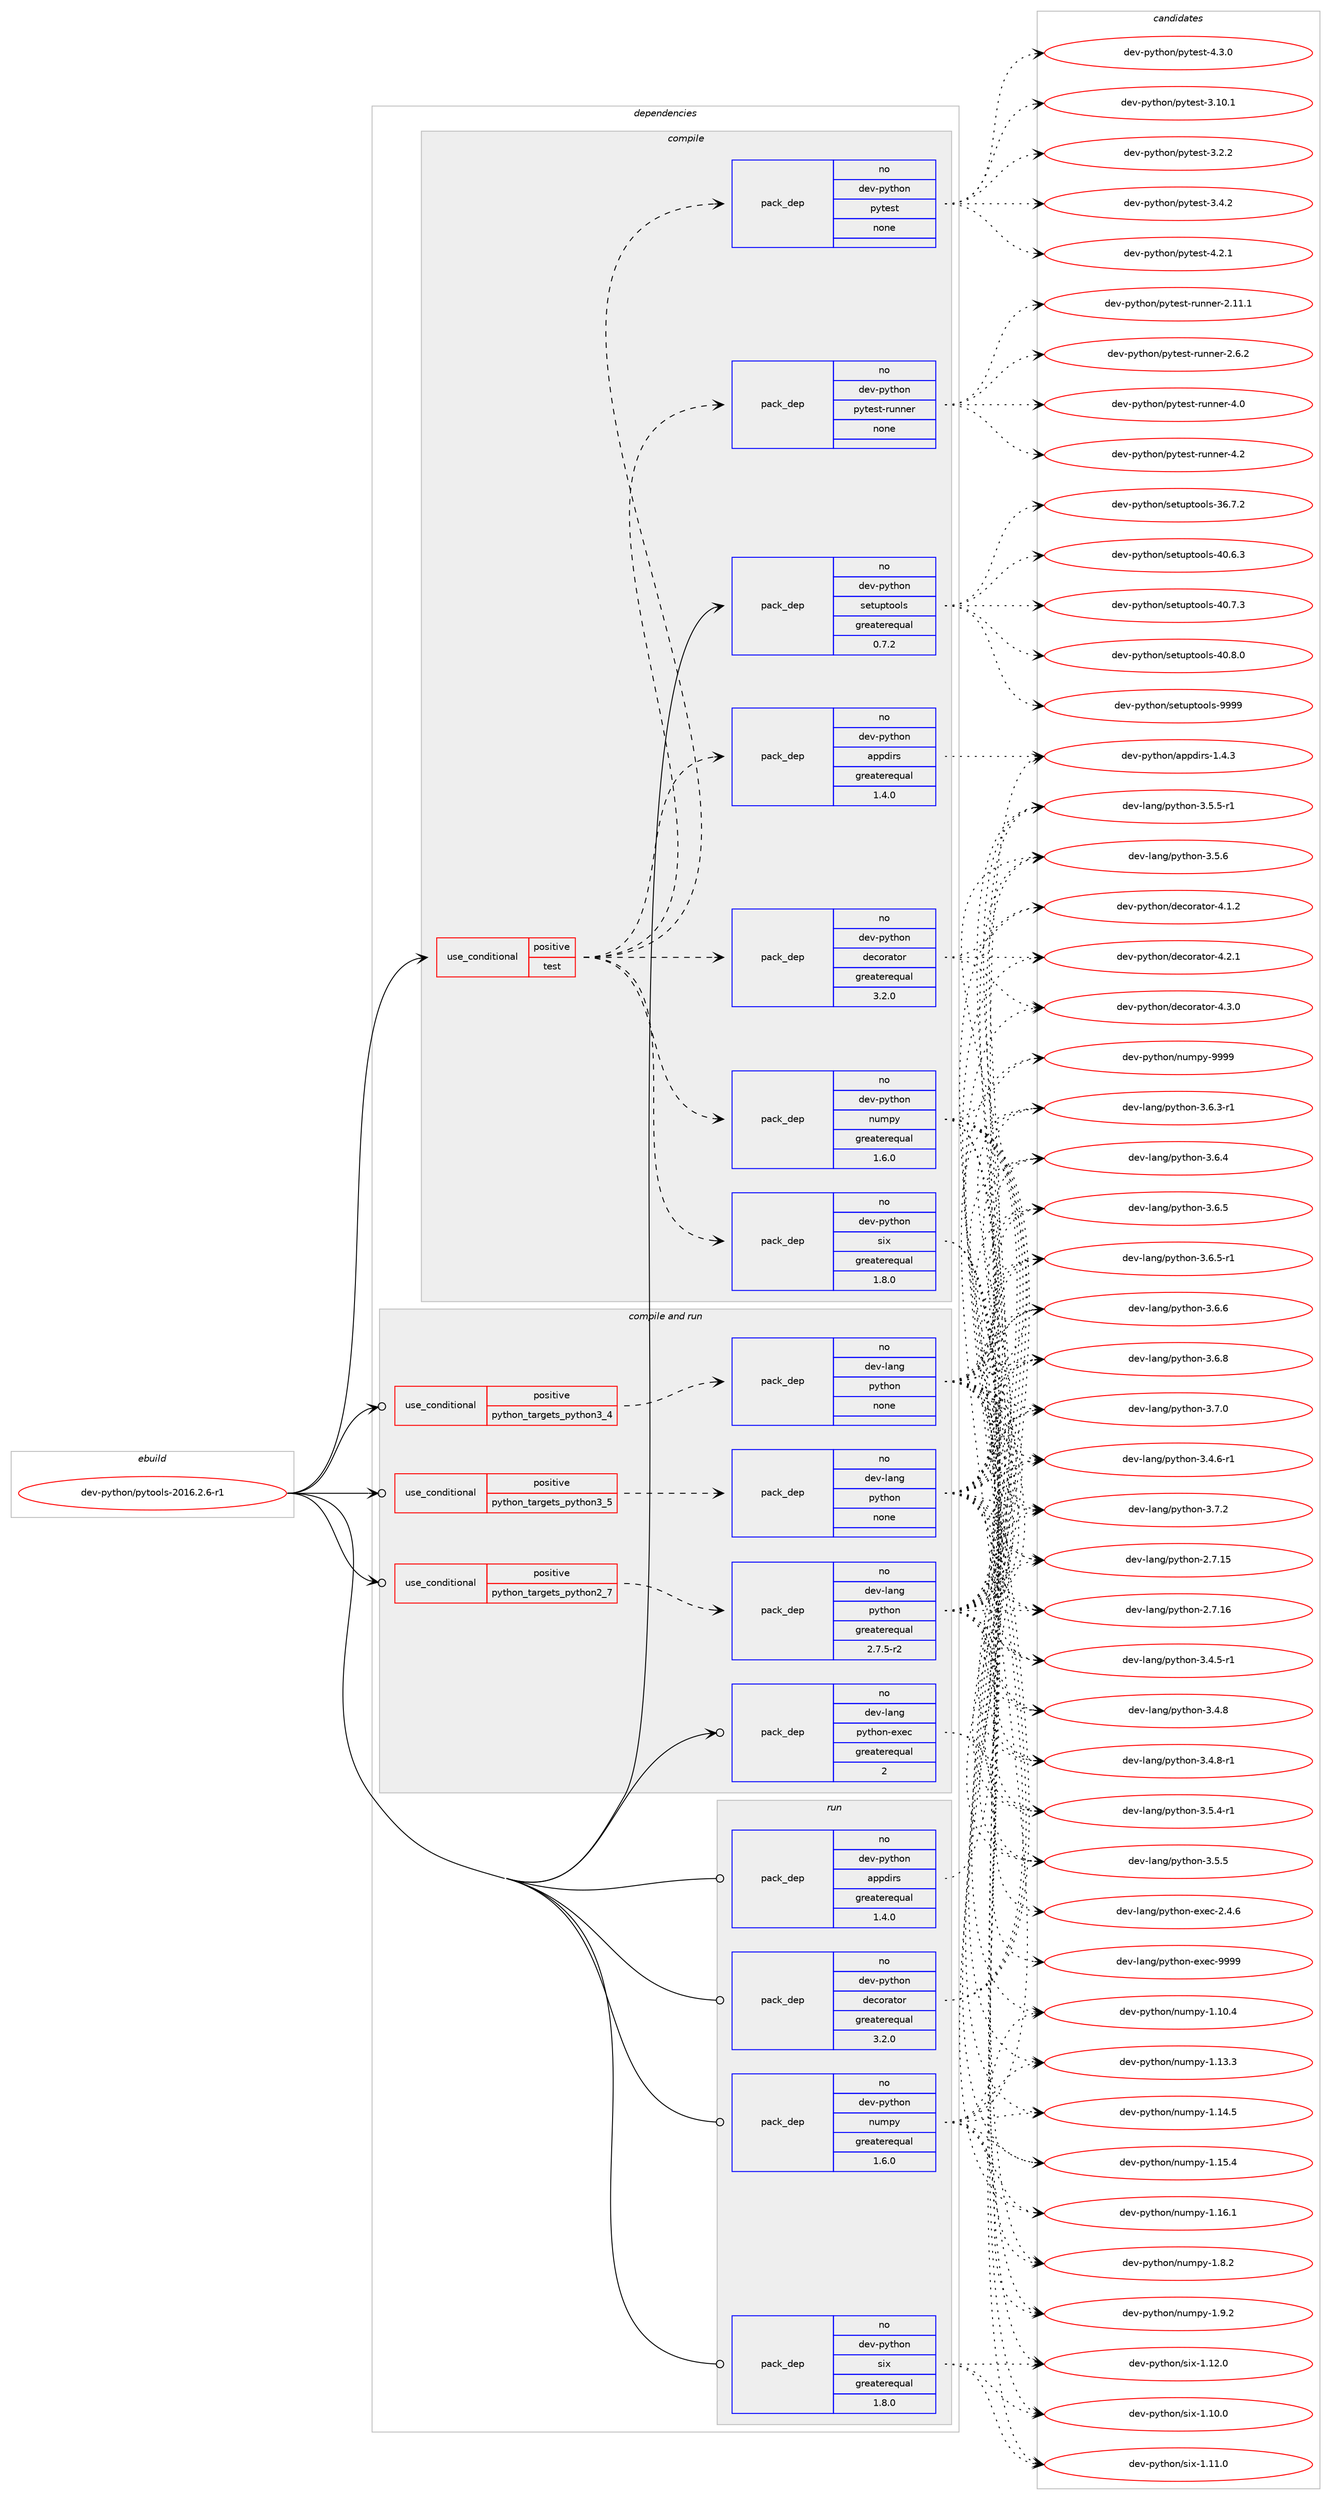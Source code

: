 digraph prolog {

# *************
# Graph options
# *************

newrank=true;
concentrate=true;
compound=true;
graph [rankdir=LR,fontname=Helvetica,fontsize=10,ranksep=1.5];#, ranksep=2.5, nodesep=0.2];
edge  [arrowhead=vee];
node  [fontname=Helvetica,fontsize=10];

# **********
# The ebuild
# **********

subgraph cluster_leftcol {
color=gray;
rank=same;
label=<<i>ebuild</i>>;
id [label="dev-python/pytools-2016.2.6-r1", color=red, width=4, href="../dev-python/pytools-2016.2.6-r1.svg"];
}

# ****************
# The dependencies
# ****************

subgraph cluster_midcol {
color=gray;
label=<<i>dependencies</i>>;
subgraph cluster_compile {
fillcolor="#eeeeee";
style=filled;
label=<<i>compile</i>>;
subgraph cond383255 {
dependency1437392 [label=<<TABLE BORDER="0" CELLBORDER="1" CELLSPACING="0" CELLPADDING="4"><TR><TD ROWSPAN="3" CELLPADDING="10">use_conditional</TD></TR><TR><TD>positive</TD></TR><TR><TD>test</TD></TR></TABLE>>, shape=none, color=red];
subgraph pack1030782 {
dependency1437393 [label=<<TABLE BORDER="0" CELLBORDER="1" CELLSPACING="0" CELLPADDING="4" WIDTH="220"><TR><TD ROWSPAN="6" CELLPADDING="30">pack_dep</TD></TR><TR><TD WIDTH="110">no</TD></TR><TR><TD>dev-python</TD></TR><TR><TD>appdirs</TD></TR><TR><TD>greaterequal</TD></TR><TR><TD>1.4.0</TD></TR></TABLE>>, shape=none, color=blue];
}
dependency1437392:e -> dependency1437393:w [weight=20,style="dashed",arrowhead="vee"];
subgraph pack1030783 {
dependency1437394 [label=<<TABLE BORDER="0" CELLBORDER="1" CELLSPACING="0" CELLPADDING="4" WIDTH="220"><TR><TD ROWSPAN="6" CELLPADDING="30">pack_dep</TD></TR><TR><TD WIDTH="110">no</TD></TR><TR><TD>dev-python</TD></TR><TR><TD>decorator</TD></TR><TR><TD>greaterequal</TD></TR><TR><TD>3.2.0</TD></TR></TABLE>>, shape=none, color=blue];
}
dependency1437392:e -> dependency1437394:w [weight=20,style="dashed",arrowhead="vee"];
subgraph pack1030784 {
dependency1437395 [label=<<TABLE BORDER="0" CELLBORDER="1" CELLSPACING="0" CELLPADDING="4" WIDTH="220"><TR><TD ROWSPAN="6" CELLPADDING="30">pack_dep</TD></TR><TR><TD WIDTH="110">no</TD></TR><TR><TD>dev-python</TD></TR><TR><TD>numpy</TD></TR><TR><TD>greaterequal</TD></TR><TR><TD>1.6.0</TD></TR></TABLE>>, shape=none, color=blue];
}
dependency1437392:e -> dependency1437395:w [weight=20,style="dashed",arrowhead="vee"];
subgraph pack1030785 {
dependency1437396 [label=<<TABLE BORDER="0" CELLBORDER="1" CELLSPACING="0" CELLPADDING="4" WIDTH="220"><TR><TD ROWSPAN="6" CELLPADDING="30">pack_dep</TD></TR><TR><TD WIDTH="110">no</TD></TR><TR><TD>dev-python</TD></TR><TR><TD>six</TD></TR><TR><TD>greaterequal</TD></TR><TR><TD>1.8.0</TD></TR></TABLE>>, shape=none, color=blue];
}
dependency1437392:e -> dependency1437396:w [weight=20,style="dashed",arrowhead="vee"];
subgraph pack1030786 {
dependency1437397 [label=<<TABLE BORDER="0" CELLBORDER="1" CELLSPACING="0" CELLPADDING="4" WIDTH="220"><TR><TD ROWSPAN="6" CELLPADDING="30">pack_dep</TD></TR><TR><TD WIDTH="110">no</TD></TR><TR><TD>dev-python</TD></TR><TR><TD>pytest</TD></TR><TR><TD>none</TD></TR><TR><TD></TD></TR></TABLE>>, shape=none, color=blue];
}
dependency1437392:e -> dependency1437397:w [weight=20,style="dashed",arrowhead="vee"];
subgraph pack1030787 {
dependency1437398 [label=<<TABLE BORDER="0" CELLBORDER="1" CELLSPACING="0" CELLPADDING="4" WIDTH="220"><TR><TD ROWSPAN="6" CELLPADDING="30">pack_dep</TD></TR><TR><TD WIDTH="110">no</TD></TR><TR><TD>dev-python</TD></TR><TR><TD>pytest-runner</TD></TR><TR><TD>none</TD></TR><TR><TD></TD></TR></TABLE>>, shape=none, color=blue];
}
dependency1437392:e -> dependency1437398:w [weight=20,style="dashed",arrowhead="vee"];
}
id:e -> dependency1437392:w [weight=20,style="solid",arrowhead="vee"];
subgraph pack1030788 {
dependency1437399 [label=<<TABLE BORDER="0" CELLBORDER="1" CELLSPACING="0" CELLPADDING="4" WIDTH="220"><TR><TD ROWSPAN="6" CELLPADDING="30">pack_dep</TD></TR><TR><TD WIDTH="110">no</TD></TR><TR><TD>dev-python</TD></TR><TR><TD>setuptools</TD></TR><TR><TD>greaterequal</TD></TR><TR><TD>0.7.2</TD></TR></TABLE>>, shape=none, color=blue];
}
id:e -> dependency1437399:w [weight=20,style="solid",arrowhead="vee"];
}
subgraph cluster_compileandrun {
fillcolor="#eeeeee";
style=filled;
label=<<i>compile and run</i>>;
subgraph cond383256 {
dependency1437400 [label=<<TABLE BORDER="0" CELLBORDER="1" CELLSPACING="0" CELLPADDING="4"><TR><TD ROWSPAN="3" CELLPADDING="10">use_conditional</TD></TR><TR><TD>positive</TD></TR><TR><TD>python_targets_python2_7</TD></TR></TABLE>>, shape=none, color=red];
subgraph pack1030789 {
dependency1437401 [label=<<TABLE BORDER="0" CELLBORDER="1" CELLSPACING="0" CELLPADDING="4" WIDTH="220"><TR><TD ROWSPAN="6" CELLPADDING="30">pack_dep</TD></TR><TR><TD WIDTH="110">no</TD></TR><TR><TD>dev-lang</TD></TR><TR><TD>python</TD></TR><TR><TD>greaterequal</TD></TR><TR><TD>2.7.5-r2</TD></TR></TABLE>>, shape=none, color=blue];
}
dependency1437400:e -> dependency1437401:w [weight=20,style="dashed",arrowhead="vee"];
}
id:e -> dependency1437400:w [weight=20,style="solid",arrowhead="odotvee"];
subgraph cond383257 {
dependency1437402 [label=<<TABLE BORDER="0" CELLBORDER="1" CELLSPACING="0" CELLPADDING="4"><TR><TD ROWSPAN="3" CELLPADDING="10">use_conditional</TD></TR><TR><TD>positive</TD></TR><TR><TD>python_targets_python3_4</TD></TR></TABLE>>, shape=none, color=red];
subgraph pack1030790 {
dependency1437403 [label=<<TABLE BORDER="0" CELLBORDER="1" CELLSPACING="0" CELLPADDING="4" WIDTH="220"><TR><TD ROWSPAN="6" CELLPADDING="30">pack_dep</TD></TR><TR><TD WIDTH="110">no</TD></TR><TR><TD>dev-lang</TD></TR><TR><TD>python</TD></TR><TR><TD>none</TD></TR><TR><TD></TD></TR></TABLE>>, shape=none, color=blue];
}
dependency1437402:e -> dependency1437403:w [weight=20,style="dashed",arrowhead="vee"];
}
id:e -> dependency1437402:w [weight=20,style="solid",arrowhead="odotvee"];
subgraph cond383258 {
dependency1437404 [label=<<TABLE BORDER="0" CELLBORDER="1" CELLSPACING="0" CELLPADDING="4"><TR><TD ROWSPAN="3" CELLPADDING="10">use_conditional</TD></TR><TR><TD>positive</TD></TR><TR><TD>python_targets_python3_5</TD></TR></TABLE>>, shape=none, color=red];
subgraph pack1030791 {
dependency1437405 [label=<<TABLE BORDER="0" CELLBORDER="1" CELLSPACING="0" CELLPADDING="4" WIDTH="220"><TR><TD ROWSPAN="6" CELLPADDING="30">pack_dep</TD></TR><TR><TD WIDTH="110">no</TD></TR><TR><TD>dev-lang</TD></TR><TR><TD>python</TD></TR><TR><TD>none</TD></TR><TR><TD></TD></TR></TABLE>>, shape=none, color=blue];
}
dependency1437404:e -> dependency1437405:w [weight=20,style="dashed",arrowhead="vee"];
}
id:e -> dependency1437404:w [weight=20,style="solid",arrowhead="odotvee"];
subgraph pack1030792 {
dependency1437406 [label=<<TABLE BORDER="0" CELLBORDER="1" CELLSPACING="0" CELLPADDING="4" WIDTH="220"><TR><TD ROWSPAN="6" CELLPADDING="30">pack_dep</TD></TR><TR><TD WIDTH="110">no</TD></TR><TR><TD>dev-lang</TD></TR><TR><TD>python-exec</TD></TR><TR><TD>greaterequal</TD></TR><TR><TD>2</TD></TR></TABLE>>, shape=none, color=blue];
}
id:e -> dependency1437406:w [weight=20,style="solid",arrowhead="odotvee"];
}
subgraph cluster_run {
fillcolor="#eeeeee";
style=filled;
label=<<i>run</i>>;
subgraph pack1030793 {
dependency1437407 [label=<<TABLE BORDER="0" CELLBORDER="1" CELLSPACING="0" CELLPADDING="4" WIDTH="220"><TR><TD ROWSPAN="6" CELLPADDING="30">pack_dep</TD></TR><TR><TD WIDTH="110">no</TD></TR><TR><TD>dev-python</TD></TR><TR><TD>appdirs</TD></TR><TR><TD>greaterequal</TD></TR><TR><TD>1.4.0</TD></TR></TABLE>>, shape=none, color=blue];
}
id:e -> dependency1437407:w [weight=20,style="solid",arrowhead="odot"];
subgraph pack1030794 {
dependency1437408 [label=<<TABLE BORDER="0" CELLBORDER="1" CELLSPACING="0" CELLPADDING="4" WIDTH="220"><TR><TD ROWSPAN="6" CELLPADDING="30">pack_dep</TD></TR><TR><TD WIDTH="110">no</TD></TR><TR><TD>dev-python</TD></TR><TR><TD>decorator</TD></TR><TR><TD>greaterequal</TD></TR><TR><TD>3.2.0</TD></TR></TABLE>>, shape=none, color=blue];
}
id:e -> dependency1437408:w [weight=20,style="solid",arrowhead="odot"];
subgraph pack1030795 {
dependency1437409 [label=<<TABLE BORDER="0" CELLBORDER="1" CELLSPACING="0" CELLPADDING="4" WIDTH="220"><TR><TD ROWSPAN="6" CELLPADDING="30">pack_dep</TD></TR><TR><TD WIDTH="110">no</TD></TR><TR><TD>dev-python</TD></TR><TR><TD>numpy</TD></TR><TR><TD>greaterequal</TD></TR><TR><TD>1.6.0</TD></TR></TABLE>>, shape=none, color=blue];
}
id:e -> dependency1437409:w [weight=20,style="solid",arrowhead="odot"];
subgraph pack1030796 {
dependency1437410 [label=<<TABLE BORDER="0" CELLBORDER="1" CELLSPACING="0" CELLPADDING="4" WIDTH="220"><TR><TD ROWSPAN="6" CELLPADDING="30">pack_dep</TD></TR><TR><TD WIDTH="110">no</TD></TR><TR><TD>dev-python</TD></TR><TR><TD>six</TD></TR><TR><TD>greaterequal</TD></TR><TR><TD>1.8.0</TD></TR></TABLE>>, shape=none, color=blue];
}
id:e -> dependency1437410:w [weight=20,style="solid",arrowhead="odot"];
}
}

# **************
# The candidates
# **************

subgraph cluster_choices {
rank=same;
color=gray;
label=<<i>candidates</i>>;

subgraph choice1030782 {
color=black;
nodesep=1;
choice100101118451121211161041111104797112112100105114115454946524651 [label="dev-python/appdirs-1.4.3", color=red, width=4,href="../dev-python/appdirs-1.4.3.svg"];
dependency1437393:e -> choice100101118451121211161041111104797112112100105114115454946524651:w [style=dotted,weight="100"];
}
subgraph choice1030783 {
color=black;
nodesep=1;
choice10010111845112121116104111110471001019911111497116111114455246494650 [label="dev-python/decorator-4.1.2", color=red, width=4,href="../dev-python/decorator-4.1.2.svg"];
choice10010111845112121116104111110471001019911111497116111114455246504649 [label="dev-python/decorator-4.2.1", color=red, width=4,href="../dev-python/decorator-4.2.1.svg"];
choice10010111845112121116104111110471001019911111497116111114455246514648 [label="dev-python/decorator-4.3.0", color=red, width=4,href="../dev-python/decorator-4.3.0.svg"];
dependency1437394:e -> choice10010111845112121116104111110471001019911111497116111114455246494650:w [style=dotted,weight="100"];
dependency1437394:e -> choice10010111845112121116104111110471001019911111497116111114455246504649:w [style=dotted,weight="100"];
dependency1437394:e -> choice10010111845112121116104111110471001019911111497116111114455246514648:w [style=dotted,weight="100"];
}
subgraph choice1030784 {
color=black;
nodesep=1;
choice100101118451121211161041111104711011710911212145494649484652 [label="dev-python/numpy-1.10.4", color=red, width=4,href="../dev-python/numpy-1.10.4.svg"];
choice100101118451121211161041111104711011710911212145494649514651 [label="dev-python/numpy-1.13.3", color=red, width=4,href="../dev-python/numpy-1.13.3.svg"];
choice100101118451121211161041111104711011710911212145494649524653 [label="dev-python/numpy-1.14.5", color=red, width=4,href="../dev-python/numpy-1.14.5.svg"];
choice100101118451121211161041111104711011710911212145494649534652 [label="dev-python/numpy-1.15.4", color=red, width=4,href="../dev-python/numpy-1.15.4.svg"];
choice100101118451121211161041111104711011710911212145494649544649 [label="dev-python/numpy-1.16.1", color=red, width=4,href="../dev-python/numpy-1.16.1.svg"];
choice1001011184511212111610411111047110117109112121454946564650 [label="dev-python/numpy-1.8.2", color=red, width=4,href="../dev-python/numpy-1.8.2.svg"];
choice1001011184511212111610411111047110117109112121454946574650 [label="dev-python/numpy-1.9.2", color=red, width=4,href="../dev-python/numpy-1.9.2.svg"];
choice10010111845112121116104111110471101171091121214557575757 [label="dev-python/numpy-9999", color=red, width=4,href="../dev-python/numpy-9999.svg"];
dependency1437395:e -> choice100101118451121211161041111104711011710911212145494649484652:w [style=dotted,weight="100"];
dependency1437395:e -> choice100101118451121211161041111104711011710911212145494649514651:w [style=dotted,weight="100"];
dependency1437395:e -> choice100101118451121211161041111104711011710911212145494649524653:w [style=dotted,weight="100"];
dependency1437395:e -> choice100101118451121211161041111104711011710911212145494649534652:w [style=dotted,weight="100"];
dependency1437395:e -> choice100101118451121211161041111104711011710911212145494649544649:w [style=dotted,weight="100"];
dependency1437395:e -> choice1001011184511212111610411111047110117109112121454946564650:w [style=dotted,weight="100"];
dependency1437395:e -> choice1001011184511212111610411111047110117109112121454946574650:w [style=dotted,weight="100"];
dependency1437395:e -> choice10010111845112121116104111110471101171091121214557575757:w [style=dotted,weight="100"];
}
subgraph choice1030785 {
color=black;
nodesep=1;
choice100101118451121211161041111104711510512045494649484648 [label="dev-python/six-1.10.0", color=red, width=4,href="../dev-python/six-1.10.0.svg"];
choice100101118451121211161041111104711510512045494649494648 [label="dev-python/six-1.11.0", color=red, width=4,href="../dev-python/six-1.11.0.svg"];
choice100101118451121211161041111104711510512045494649504648 [label="dev-python/six-1.12.0", color=red, width=4,href="../dev-python/six-1.12.0.svg"];
dependency1437396:e -> choice100101118451121211161041111104711510512045494649484648:w [style=dotted,weight="100"];
dependency1437396:e -> choice100101118451121211161041111104711510512045494649494648:w [style=dotted,weight="100"];
dependency1437396:e -> choice100101118451121211161041111104711510512045494649504648:w [style=dotted,weight="100"];
}
subgraph choice1030786 {
color=black;
nodesep=1;
choice100101118451121211161041111104711212111610111511645514649484649 [label="dev-python/pytest-3.10.1", color=red, width=4,href="../dev-python/pytest-3.10.1.svg"];
choice1001011184511212111610411111047112121116101115116455146504650 [label="dev-python/pytest-3.2.2", color=red, width=4,href="../dev-python/pytest-3.2.2.svg"];
choice1001011184511212111610411111047112121116101115116455146524650 [label="dev-python/pytest-3.4.2", color=red, width=4,href="../dev-python/pytest-3.4.2.svg"];
choice1001011184511212111610411111047112121116101115116455246504649 [label="dev-python/pytest-4.2.1", color=red, width=4,href="../dev-python/pytest-4.2.1.svg"];
choice1001011184511212111610411111047112121116101115116455246514648 [label="dev-python/pytest-4.3.0", color=red, width=4,href="../dev-python/pytest-4.3.0.svg"];
dependency1437397:e -> choice100101118451121211161041111104711212111610111511645514649484649:w [style=dotted,weight="100"];
dependency1437397:e -> choice1001011184511212111610411111047112121116101115116455146504650:w [style=dotted,weight="100"];
dependency1437397:e -> choice1001011184511212111610411111047112121116101115116455146524650:w [style=dotted,weight="100"];
dependency1437397:e -> choice1001011184511212111610411111047112121116101115116455246504649:w [style=dotted,weight="100"];
dependency1437397:e -> choice1001011184511212111610411111047112121116101115116455246514648:w [style=dotted,weight="100"];
}
subgraph choice1030787 {
color=black;
nodesep=1;
choice10010111845112121116104111110471121211161011151164511411711011010111445504649494649 [label="dev-python/pytest-runner-2.11.1", color=red, width=4,href="../dev-python/pytest-runner-2.11.1.svg"];
choice100101118451121211161041111104711212111610111511645114117110110101114455046544650 [label="dev-python/pytest-runner-2.6.2", color=red, width=4,href="../dev-python/pytest-runner-2.6.2.svg"];
choice10010111845112121116104111110471121211161011151164511411711011010111445524648 [label="dev-python/pytest-runner-4.0", color=red, width=4,href="../dev-python/pytest-runner-4.0.svg"];
choice10010111845112121116104111110471121211161011151164511411711011010111445524650 [label="dev-python/pytest-runner-4.2", color=red, width=4,href="../dev-python/pytest-runner-4.2.svg"];
dependency1437398:e -> choice10010111845112121116104111110471121211161011151164511411711011010111445504649494649:w [style=dotted,weight="100"];
dependency1437398:e -> choice100101118451121211161041111104711212111610111511645114117110110101114455046544650:w [style=dotted,weight="100"];
dependency1437398:e -> choice10010111845112121116104111110471121211161011151164511411711011010111445524648:w [style=dotted,weight="100"];
dependency1437398:e -> choice10010111845112121116104111110471121211161011151164511411711011010111445524650:w [style=dotted,weight="100"];
}
subgraph choice1030788 {
color=black;
nodesep=1;
choice100101118451121211161041111104711510111611711211611111110811545515446554650 [label="dev-python/setuptools-36.7.2", color=red, width=4,href="../dev-python/setuptools-36.7.2.svg"];
choice100101118451121211161041111104711510111611711211611111110811545524846544651 [label="dev-python/setuptools-40.6.3", color=red, width=4,href="../dev-python/setuptools-40.6.3.svg"];
choice100101118451121211161041111104711510111611711211611111110811545524846554651 [label="dev-python/setuptools-40.7.3", color=red, width=4,href="../dev-python/setuptools-40.7.3.svg"];
choice100101118451121211161041111104711510111611711211611111110811545524846564648 [label="dev-python/setuptools-40.8.0", color=red, width=4,href="../dev-python/setuptools-40.8.0.svg"];
choice10010111845112121116104111110471151011161171121161111111081154557575757 [label="dev-python/setuptools-9999", color=red, width=4,href="../dev-python/setuptools-9999.svg"];
dependency1437399:e -> choice100101118451121211161041111104711510111611711211611111110811545515446554650:w [style=dotted,weight="100"];
dependency1437399:e -> choice100101118451121211161041111104711510111611711211611111110811545524846544651:w [style=dotted,weight="100"];
dependency1437399:e -> choice100101118451121211161041111104711510111611711211611111110811545524846554651:w [style=dotted,weight="100"];
dependency1437399:e -> choice100101118451121211161041111104711510111611711211611111110811545524846564648:w [style=dotted,weight="100"];
dependency1437399:e -> choice10010111845112121116104111110471151011161171121161111111081154557575757:w [style=dotted,weight="100"];
}
subgraph choice1030789 {
color=black;
nodesep=1;
choice10010111845108971101034711212111610411111045504655464953 [label="dev-lang/python-2.7.15", color=red, width=4,href="../dev-lang/python-2.7.15.svg"];
choice10010111845108971101034711212111610411111045504655464954 [label="dev-lang/python-2.7.16", color=red, width=4,href="../dev-lang/python-2.7.16.svg"];
choice1001011184510897110103471121211161041111104551465246534511449 [label="dev-lang/python-3.4.5-r1", color=red, width=4,href="../dev-lang/python-3.4.5-r1.svg"];
choice1001011184510897110103471121211161041111104551465246544511449 [label="dev-lang/python-3.4.6-r1", color=red, width=4,href="../dev-lang/python-3.4.6-r1.svg"];
choice100101118451089711010347112121116104111110455146524656 [label="dev-lang/python-3.4.8", color=red, width=4,href="../dev-lang/python-3.4.8.svg"];
choice1001011184510897110103471121211161041111104551465246564511449 [label="dev-lang/python-3.4.8-r1", color=red, width=4,href="../dev-lang/python-3.4.8-r1.svg"];
choice1001011184510897110103471121211161041111104551465346524511449 [label="dev-lang/python-3.5.4-r1", color=red, width=4,href="../dev-lang/python-3.5.4-r1.svg"];
choice100101118451089711010347112121116104111110455146534653 [label="dev-lang/python-3.5.5", color=red, width=4,href="../dev-lang/python-3.5.5.svg"];
choice1001011184510897110103471121211161041111104551465346534511449 [label="dev-lang/python-3.5.5-r1", color=red, width=4,href="../dev-lang/python-3.5.5-r1.svg"];
choice100101118451089711010347112121116104111110455146534654 [label="dev-lang/python-3.5.6", color=red, width=4,href="../dev-lang/python-3.5.6.svg"];
choice1001011184510897110103471121211161041111104551465446514511449 [label="dev-lang/python-3.6.3-r1", color=red, width=4,href="../dev-lang/python-3.6.3-r1.svg"];
choice100101118451089711010347112121116104111110455146544652 [label="dev-lang/python-3.6.4", color=red, width=4,href="../dev-lang/python-3.6.4.svg"];
choice100101118451089711010347112121116104111110455146544653 [label="dev-lang/python-3.6.5", color=red, width=4,href="../dev-lang/python-3.6.5.svg"];
choice1001011184510897110103471121211161041111104551465446534511449 [label="dev-lang/python-3.6.5-r1", color=red, width=4,href="../dev-lang/python-3.6.5-r1.svg"];
choice100101118451089711010347112121116104111110455146544654 [label="dev-lang/python-3.6.6", color=red, width=4,href="../dev-lang/python-3.6.6.svg"];
choice100101118451089711010347112121116104111110455146544656 [label="dev-lang/python-3.6.8", color=red, width=4,href="../dev-lang/python-3.6.8.svg"];
choice100101118451089711010347112121116104111110455146554648 [label="dev-lang/python-3.7.0", color=red, width=4,href="../dev-lang/python-3.7.0.svg"];
choice100101118451089711010347112121116104111110455146554650 [label="dev-lang/python-3.7.2", color=red, width=4,href="../dev-lang/python-3.7.2.svg"];
dependency1437401:e -> choice10010111845108971101034711212111610411111045504655464953:w [style=dotted,weight="100"];
dependency1437401:e -> choice10010111845108971101034711212111610411111045504655464954:w [style=dotted,weight="100"];
dependency1437401:e -> choice1001011184510897110103471121211161041111104551465246534511449:w [style=dotted,weight="100"];
dependency1437401:e -> choice1001011184510897110103471121211161041111104551465246544511449:w [style=dotted,weight="100"];
dependency1437401:e -> choice100101118451089711010347112121116104111110455146524656:w [style=dotted,weight="100"];
dependency1437401:e -> choice1001011184510897110103471121211161041111104551465246564511449:w [style=dotted,weight="100"];
dependency1437401:e -> choice1001011184510897110103471121211161041111104551465346524511449:w [style=dotted,weight="100"];
dependency1437401:e -> choice100101118451089711010347112121116104111110455146534653:w [style=dotted,weight="100"];
dependency1437401:e -> choice1001011184510897110103471121211161041111104551465346534511449:w [style=dotted,weight="100"];
dependency1437401:e -> choice100101118451089711010347112121116104111110455146534654:w [style=dotted,weight="100"];
dependency1437401:e -> choice1001011184510897110103471121211161041111104551465446514511449:w [style=dotted,weight="100"];
dependency1437401:e -> choice100101118451089711010347112121116104111110455146544652:w [style=dotted,weight="100"];
dependency1437401:e -> choice100101118451089711010347112121116104111110455146544653:w [style=dotted,weight="100"];
dependency1437401:e -> choice1001011184510897110103471121211161041111104551465446534511449:w [style=dotted,weight="100"];
dependency1437401:e -> choice100101118451089711010347112121116104111110455146544654:w [style=dotted,weight="100"];
dependency1437401:e -> choice100101118451089711010347112121116104111110455146544656:w [style=dotted,weight="100"];
dependency1437401:e -> choice100101118451089711010347112121116104111110455146554648:w [style=dotted,weight="100"];
dependency1437401:e -> choice100101118451089711010347112121116104111110455146554650:w [style=dotted,weight="100"];
}
subgraph choice1030790 {
color=black;
nodesep=1;
choice10010111845108971101034711212111610411111045504655464953 [label="dev-lang/python-2.7.15", color=red, width=4,href="../dev-lang/python-2.7.15.svg"];
choice10010111845108971101034711212111610411111045504655464954 [label="dev-lang/python-2.7.16", color=red, width=4,href="../dev-lang/python-2.7.16.svg"];
choice1001011184510897110103471121211161041111104551465246534511449 [label="dev-lang/python-3.4.5-r1", color=red, width=4,href="../dev-lang/python-3.4.5-r1.svg"];
choice1001011184510897110103471121211161041111104551465246544511449 [label="dev-lang/python-3.4.6-r1", color=red, width=4,href="../dev-lang/python-3.4.6-r1.svg"];
choice100101118451089711010347112121116104111110455146524656 [label="dev-lang/python-3.4.8", color=red, width=4,href="../dev-lang/python-3.4.8.svg"];
choice1001011184510897110103471121211161041111104551465246564511449 [label="dev-lang/python-3.4.8-r1", color=red, width=4,href="../dev-lang/python-3.4.8-r1.svg"];
choice1001011184510897110103471121211161041111104551465346524511449 [label="dev-lang/python-3.5.4-r1", color=red, width=4,href="../dev-lang/python-3.5.4-r1.svg"];
choice100101118451089711010347112121116104111110455146534653 [label="dev-lang/python-3.5.5", color=red, width=4,href="../dev-lang/python-3.5.5.svg"];
choice1001011184510897110103471121211161041111104551465346534511449 [label="dev-lang/python-3.5.5-r1", color=red, width=4,href="../dev-lang/python-3.5.5-r1.svg"];
choice100101118451089711010347112121116104111110455146534654 [label="dev-lang/python-3.5.6", color=red, width=4,href="../dev-lang/python-3.5.6.svg"];
choice1001011184510897110103471121211161041111104551465446514511449 [label="dev-lang/python-3.6.3-r1", color=red, width=4,href="../dev-lang/python-3.6.3-r1.svg"];
choice100101118451089711010347112121116104111110455146544652 [label="dev-lang/python-3.6.4", color=red, width=4,href="../dev-lang/python-3.6.4.svg"];
choice100101118451089711010347112121116104111110455146544653 [label="dev-lang/python-3.6.5", color=red, width=4,href="../dev-lang/python-3.6.5.svg"];
choice1001011184510897110103471121211161041111104551465446534511449 [label="dev-lang/python-3.6.5-r1", color=red, width=4,href="../dev-lang/python-3.6.5-r1.svg"];
choice100101118451089711010347112121116104111110455146544654 [label="dev-lang/python-3.6.6", color=red, width=4,href="../dev-lang/python-3.6.6.svg"];
choice100101118451089711010347112121116104111110455146544656 [label="dev-lang/python-3.6.8", color=red, width=4,href="../dev-lang/python-3.6.8.svg"];
choice100101118451089711010347112121116104111110455146554648 [label="dev-lang/python-3.7.0", color=red, width=4,href="../dev-lang/python-3.7.0.svg"];
choice100101118451089711010347112121116104111110455146554650 [label="dev-lang/python-3.7.2", color=red, width=4,href="../dev-lang/python-3.7.2.svg"];
dependency1437403:e -> choice10010111845108971101034711212111610411111045504655464953:w [style=dotted,weight="100"];
dependency1437403:e -> choice10010111845108971101034711212111610411111045504655464954:w [style=dotted,weight="100"];
dependency1437403:e -> choice1001011184510897110103471121211161041111104551465246534511449:w [style=dotted,weight="100"];
dependency1437403:e -> choice1001011184510897110103471121211161041111104551465246544511449:w [style=dotted,weight="100"];
dependency1437403:e -> choice100101118451089711010347112121116104111110455146524656:w [style=dotted,weight="100"];
dependency1437403:e -> choice1001011184510897110103471121211161041111104551465246564511449:w [style=dotted,weight="100"];
dependency1437403:e -> choice1001011184510897110103471121211161041111104551465346524511449:w [style=dotted,weight="100"];
dependency1437403:e -> choice100101118451089711010347112121116104111110455146534653:w [style=dotted,weight="100"];
dependency1437403:e -> choice1001011184510897110103471121211161041111104551465346534511449:w [style=dotted,weight="100"];
dependency1437403:e -> choice100101118451089711010347112121116104111110455146534654:w [style=dotted,weight="100"];
dependency1437403:e -> choice1001011184510897110103471121211161041111104551465446514511449:w [style=dotted,weight="100"];
dependency1437403:e -> choice100101118451089711010347112121116104111110455146544652:w [style=dotted,weight="100"];
dependency1437403:e -> choice100101118451089711010347112121116104111110455146544653:w [style=dotted,weight="100"];
dependency1437403:e -> choice1001011184510897110103471121211161041111104551465446534511449:w [style=dotted,weight="100"];
dependency1437403:e -> choice100101118451089711010347112121116104111110455146544654:w [style=dotted,weight="100"];
dependency1437403:e -> choice100101118451089711010347112121116104111110455146544656:w [style=dotted,weight="100"];
dependency1437403:e -> choice100101118451089711010347112121116104111110455146554648:w [style=dotted,weight="100"];
dependency1437403:e -> choice100101118451089711010347112121116104111110455146554650:w [style=dotted,weight="100"];
}
subgraph choice1030791 {
color=black;
nodesep=1;
choice10010111845108971101034711212111610411111045504655464953 [label="dev-lang/python-2.7.15", color=red, width=4,href="../dev-lang/python-2.7.15.svg"];
choice10010111845108971101034711212111610411111045504655464954 [label="dev-lang/python-2.7.16", color=red, width=4,href="../dev-lang/python-2.7.16.svg"];
choice1001011184510897110103471121211161041111104551465246534511449 [label="dev-lang/python-3.4.5-r1", color=red, width=4,href="../dev-lang/python-3.4.5-r1.svg"];
choice1001011184510897110103471121211161041111104551465246544511449 [label="dev-lang/python-3.4.6-r1", color=red, width=4,href="../dev-lang/python-3.4.6-r1.svg"];
choice100101118451089711010347112121116104111110455146524656 [label="dev-lang/python-3.4.8", color=red, width=4,href="../dev-lang/python-3.4.8.svg"];
choice1001011184510897110103471121211161041111104551465246564511449 [label="dev-lang/python-3.4.8-r1", color=red, width=4,href="../dev-lang/python-3.4.8-r1.svg"];
choice1001011184510897110103471121211161041111104551465346524511449 [label="dev-lang/python-3.5.4-r1", color=red, width=4,href="../dev-lang/python-3.5.4-r1.svg"];
choice100101118451089711010347112121116104111110455146534653 [label="dev-lang/python-3.5.5", color=red, width=4,href="../dev-lang/python-3.5.5.svg"];
choice1001011184510897110103471121211161041111104551465346534511449 [label="dev-lang/python-3.5.5-r1", color=red, width=4,href="../dev-lang/python-3.5.5-r1.svg"];
choice100101118451089711010347112121116104111110455146534654 [label="dev-lang/python-3.5.6", color=red, width=4,href="../dev-lang/python-3.5.6.svg"];
choice1001011184510897110103471121211161041111104551465446514511449 [label="dev-lang/python-3.6.3-r1", color=red, width=4,href="../dev-lang/python-3.6.3-r1.svg"];
choice100101118451089711010347112121116104111110455146544652 [label="dev-lang/python-3.6.4", color=red, width=4,href="../dev-lang/python-3.6.4.svg"];
choice100101118451089711010347112121116104111110455146544653 [label="dev-lang/python-3.6.5", color=red, width=4,href="../dev-lang/python-3.6.5.svg"];
choice1001011184510897110103471121211161041111104551465446534511449 [label="dev-lang/python-3.6.5-r1", color=red, width=4,href="../dev-lang/python-3.6.5-r1.svg"];
choice100101118451089711010347112121116104111110455146544654 [label="dev-lang/python-3.6.6", color=red, width=4,href="../dev-lang/python-3.6.6.svg"];
choice100101118451089711010347112121116104111110455146544656 [label="dev-lang/python-3.6.8", color=red, width=4,href="../dev-lang/python-3.6.8.svg"];
choice100101118451089711010347112121116104111110455146554648 [label="dev-lang/python-3.7.0", color=red, width=4,href="../dev-lang/python-3.7.0.svg"];
choice100101118451089711010347112121116104111110455146554650 [label="dev-lang/python-3.7.2", color=red, width=4,href="../dev-lang/python-3.7.2.svg"];
dependency1437405:e -> choice10010111845108971101034711212111610411111045504655464953:w [style=dotted,weight="100"];
dependency1437405:e -> choice10010111845108971101034711212111610411111045504655464954:w [style=dotted,weight="100"];
dependency1437405:e -> choice1001011184510897110103471121211161041111104551465246534511449:w [style=dotted,weight="100"];
dependency1437405:e -> choice1001011184510897110103471121211161041111104551465246544511449:w [style=dotted,weight="100"];
dependency1437405:e -> choice100101118451089711010347112121116104111110455146524656:w [style=dotted,weight="100"];
dependency1437405:e -> choice1001011184510897110103471121211161041111104551465246564511449:w [style=dotted,weight="100"];
dependency1437405:e -> choice1001011184510897110103471121211161041111104551465346524511449:w [style=dotted,weight="100"];
dependency1437405:e -> choice100101118451089711010347112121116104111110455146534653:w [style=dotted,weight="100"];
dependency1437405:e -> choice1001011184510897110103471121211161041111104551465346534511449:w [style=dotted,weight="100"];
dependency1437405:e -> choice100101118451089711010347112121116104111110455146534654:w [style=dotted,weight="100"];
dependency1437405:e -> choice1001011184510897110103471121211161041111104551465446514511449:w [style=dotted,weight="100"];
dependency1437405:e -> choice100101118451089711010347112121116104111110455146544652:w [style=dotted,weight="100"];
dependency1437405:e -> choice100101118451089711010347112121116104111110455146544653:w [style=dotted,weight="100"];
dependency1437405:e -> choice1001011184510897110103471121211161041111104551465446534511449:w [style=dotted,weight="100"];
dependency1437405:e -> choice100101118451089711010347112121116104111110455146544654:w [style=dotted,weight="100"];
dependency1437405:e -> choice100101118451089711010347112121116104111110455146544656:w [style=dotted,weight="100"];
dependency1437405:e -> choice100101118451089711010347112121116104111110455146554648:w [style=dotted,weight="100"];
dependency1437405:e -> choice100101118451089711010347112121116104111110455146554650:w [style=dotted,weight="100"];
}
subgraph choice1030792 {
color=black;
nodesep=1;
choice1001011184510897110103471121211161041111104510112010199455046524654 [label="dev-lang/python-exec-2.4.6", color=red, width=4,href="../dev-lang/python-exec-2.4.6.svg"];
choice10010111845108971101034711212111610411111045101120101994557575757 [label="dev-lang/python-exec-9999", color=red, width=4,href="../dev-lang/python-exec-9999.svg"];
dependency1437406:e -> choice1001011184510897110103471121211161041111104510112010199455046524654:w [style=dotted,weight="100"];
dependency1437406:e -> choice10010111845108971101034711212111610411111045101120101994557575757:w [style=dotted,weight="100"];
}
subgraph choice1030793 {
color=black;
nodesep=1;
choice100101118451121211161041111104797112112100105114115454946524651 [label="dev-python/appdirs-1.4.3", color=red, width=4,href="../dev-python/appdirs-1.4.3.svg"];
dependency1437407:e -> choice100101118451121211161041111104797112112100105114115454946524651:w [style=dotted,weight="100"];
}
subgraph choice1030794 {
color=black;
nodesep=1;
choice10010111845112121116104111110471001019911111497116111114455246494650 [label="dev-python/decorator-4.1.2", color=red, width=4,href="../dev-python/decorator-4.1.2.svg"];
choice10010111845112121116104111110471001019911111497116111114455246504649 [label="dev-python/decorator-4.2.1", color=red, width=4,href="../dev-python/decorator-4.2.1.svg"];
choice10010111845112121116104111110471001019911111497116111114455246514648 [label="dev-python/decorator-4.3.0", color=red, width=4,href="../dev-python/decorator-4.3.0.svg"];
dependency1437408:e -> choice10010111845112121116104111110471001019911111497116111114455246494650:w [style=dotted,weight="100"];
dependency1437408:e -> choice10010111845112121116104111110471001019911111497116111114455246504649:w [style=dotted,weight="100"];
dependency1437408:e -> choice10010111845112121116104111110471001019911111497116111114455246514648:w [style=dotted,weight="100"];
}
subgraph choice1030795 {
color=black;
nodesep=1;
choice100101118451121211161041111104711011710911212145494649484652 [label="dev-python/numpy-1.10.4", color=red, width=4,href="../dev-python/numpy-1.10.4.svg"];
choice100101118451121211161041111104711011710911212145494649514651 [label="dev-python/numpy-1.13.3", color=red, width=4,href="../dev-python/numpy-1.13.3.svg"];
choice100101118451121211161041111104711011710911212145494649524653 [label="dev-python/numpy-1.14.5", color=red, width=4,href="../dev-python/numpy-1.14.5.svg"];
choice100101118451121211161041111104711011710911212145494649534652 [label="dev-python/numpy-1.15.4", color=red, width=4,href="../dev-python/numpy-1.15.4.svg"];
choice100101118451121211161041111104711011710911212145494649544649 [label="dev-python/numpy-1.16.1", color=red, width=4,href="../dev-python/numpy-1.16.1.svg"];
choice1001011184511212111610411111047110117109112121454946564650 [label="dev-python/numpy-1.8.2", color=red, width=4,href="../dev-python/numpy-1.8.2.svg"];
choice1001011184511212111610411111047110117109112121454946574650 [label="dev-python/numpy-1.9.2", color=red, width=4,href="../dev-python/numpy-1.9.2.svg"];
choice10010111845112121116104111110471101171091121214557575757 [label="dev-python/numpy-9999", color=red, width=4,href="../dev-python/numpy-9999.svg"];
dependency1437409:e -> choice100101118451121211161041111104711011710911212145494649484652:w [style=dotted,weight="100"];
dependency1437409:e -> choice100101118451121211161041111104711011710911212145494649514651:w [style=dotted,weight="100"];
dependency1437409:e -> choice100101118451121211161041111104711011710911212145494649524653:w [style=dotted,weight="100"];
dependency1437409:e -> choice100101118451121211161041111104711011710911212145494649534652:w [style=dotted,weight="100"];
dependency1437409:e -> choice100101118451121211161041111104711011710911212145494649544649:w [style=dotted,weight="100"];
dependency1437409:e -> choice1001011184511212111610411111047110117109112121454946564650:w [style=dotted,weight="100"];
dependency1437409:e -> choice1001011184511212111610411111047110117109112121454946574650:w [style=dotted,weight="100"];
dependency1437409:e -> choice10010111845112121116104111110471101171091121214557575757:w [style=dotted,weight="100"];
}
subgraph choice1030796 {
color=black;
nodesep=1;
choice100101118451121211161041111104711510512045494649484648 [label="dev-python/six-1.10.0", color=red, width=4,href="../dev-python/six-1.10.0.svg"];
choice100101118451121211161041111104711510512045494649494648 [label="dev-python/six-1.11.0", color=red, width=4,href="../dev-python/six-1.11.0.svg"];
choice100101118451121211161041111104711510512045494649504648 [label="dev-python/six-1.12.0", color=red, width=4,href="../dev-python/six-1.12.0.svg"];
dependency1437410:e -> choice100101118451121211161041111104711510512045494649484648:w [style=dotted,weight="100"];
dependency1437410:e -> choice100101118451121211161041111104711510512045494649494648:w [style=dotted,weight="100"];
dependency1437410:e -> choice100101118451121211161041111104711510512045494649504648:w [style=dotted,weight="100"];
}
}

}

